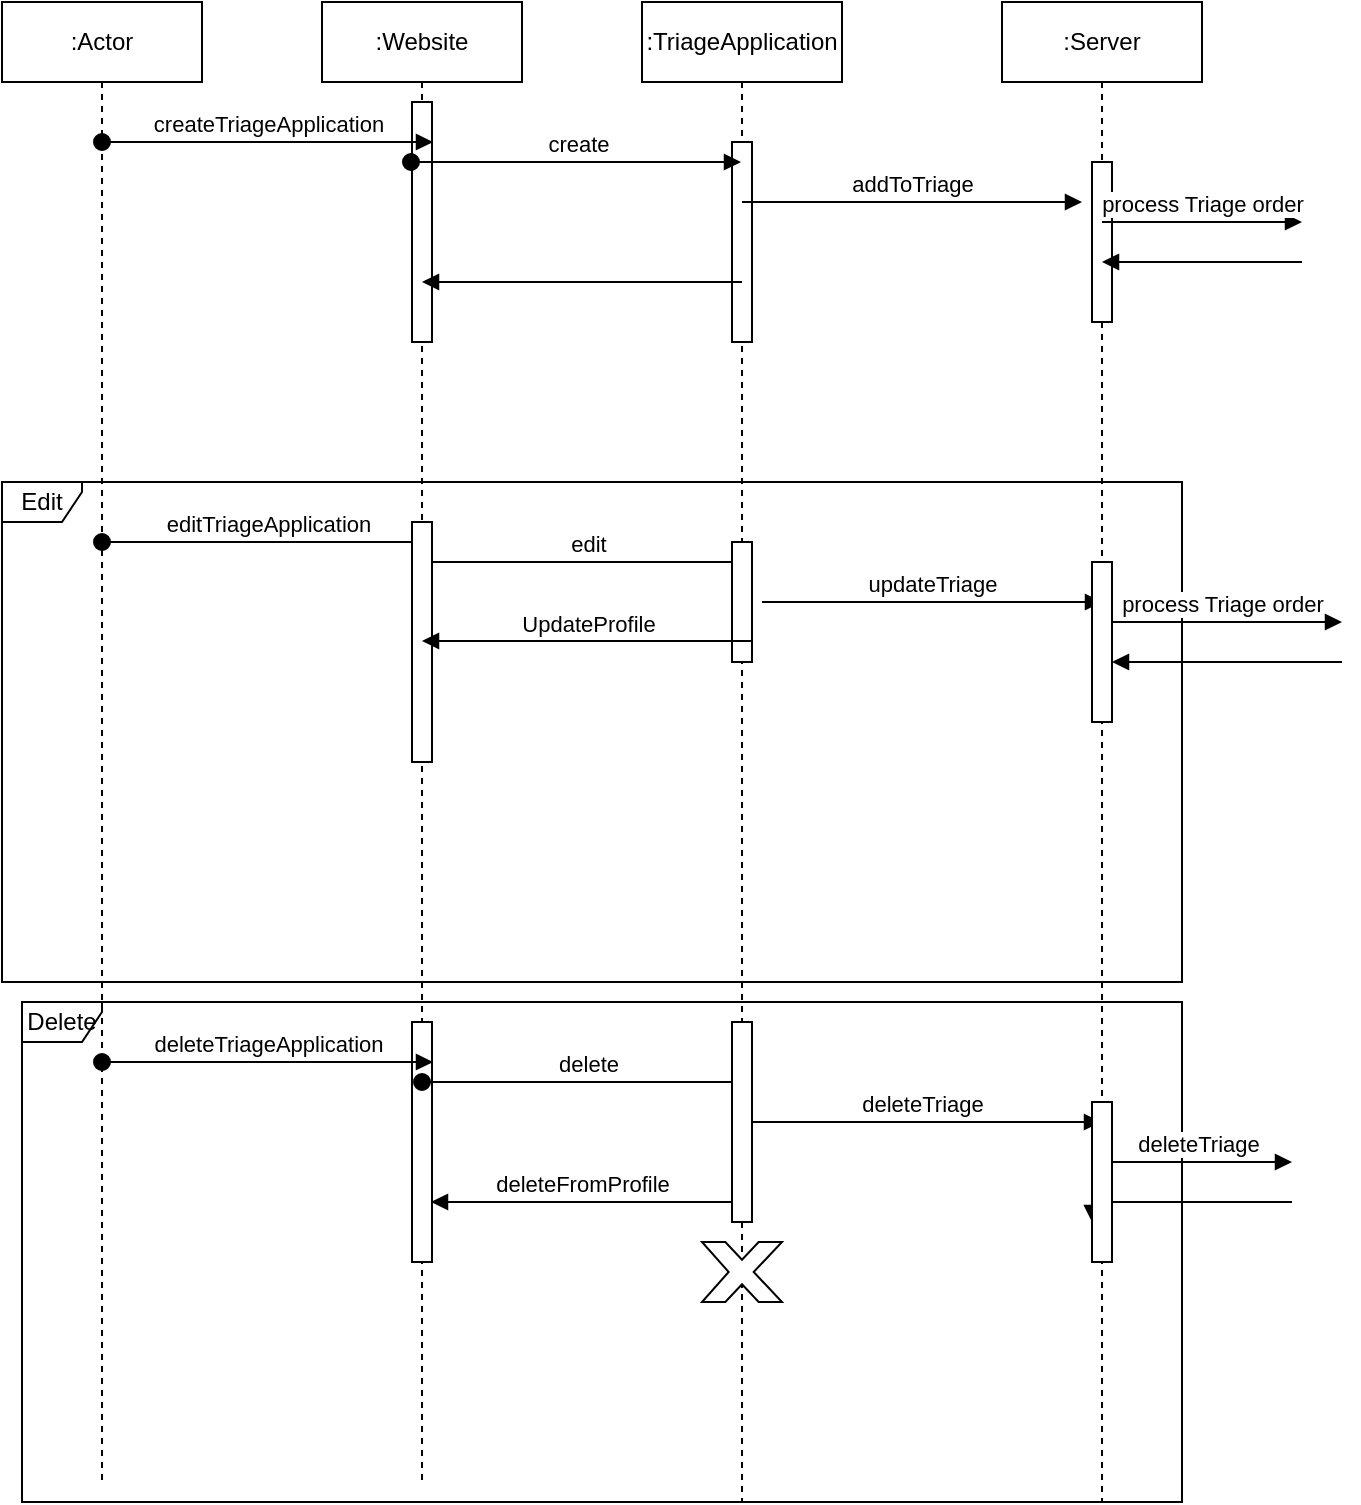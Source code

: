 <mxfile version="24.7.17">
  <diagram name="Page-1" id="pZav6YJoFXIan5fjZP4-">
    <mxGraphModel dx="962" dy="787" grid="0" gridSize="10" guides="1" tooltips="1" connect="1" arrows="1" fold="1" page="0" pageScale="1" pageWidth="850" pageHeight="1100" math="0" shadow="0">
      <root>
        <mxCell id="0" />
        <mxCell id="1" parent="0" />
        <mxCell id="uLcBr75YHyGTsb3_ic_A-1" value="&lt;div&gt;:TriageApplication&lt;/div&gt;" style="shape=umlLifeline;perimeter=lifelinePerimeter;whiteSpace=wrap;html=1;container=0;dropTarget=0;collapsible=0;recursiveResize=0;outlineConnect=0;portConstraint=eastwest;newEdgeStyle={&quot;edgeStyle&quot;:&quot;elbowEdgeStyle&quot;,&quot;elbow&quot;:&quot;vertical&quot;,&quot;curved&quot;:0,&quot;rounded&quot;:0};" vertex="1" parent="1">
          <mxGeometry x="50" y="50" width="100" height="750" as="geometry" />
        </mxCell>
        <mxCell id="uLcBr75YHyGTsb3_ic_A-2" value="" style="html=1;points=[];perimeter=orthogonalPerimeter;outlineConnect=0;targetShapes=umlLifeline;portConstraint=eastwest;newEdgeStyle={&quot;edgeStyle&quot;:&quot;elbowEdgeStyle&quot;,&quot;elbow&quot;:&quot;vertical&quot;,&quot;curved&quot;:0,&quot;rounded&quot;:0};" vertex="1" parent="uLcBr75YHyGTsb3_ic_A-1">
          <mxGeometry x="45" y="70" width="10" height="100" as="geometry" />
        </mxCell>
        <mxCell id="uLcBr75YHyGTsb3_ic_A-3" value=":Server" style="shape=umlLifeline;perimeter=lifelinePerimeter;whiteSpace=wrap;html=1;container=0;dropTarget=0;collapsible=0;recursiveResize=0;outlineConnect=0;portConstraint=eastwest;newEdgeStyle={&quot;edgeStyle&quot;:&quot;elbowEdgeStyle&quot;,&quot;elbow&quot;:&quot;vertical&quot;,&quot;curved&quot;:0,&quot;rounded&quot;:0};" vertex="1" parent="1">
          <mxGeometry x="230" y="50" width="100" height="750" as="geometry" />
        </mxCell>
        <mxCell id="uLcBr75YHyGTsb3_ic_A-4" value="" style="html=1;points=[];perimeter=orthogonalPerimeter;outlineConnect=0;targetShapes=umlLifeline;portConstraint=eastwest;newEdgeStyle={&quot;edgeStyle&quot;:&quot;elbowEdgeStyle&quot;,&quot;elbow&quot;:&quot;vertical&quot;,&quot;curved&quot;:0,&quot;rounded&quot;:0};" vertex="1" parent="uLcBr75YHyGTsb3_ic_A-3">
          <mxGeometry x="45" y="80" width="10" height="80" as="geometry" />
        </mxCell>
        <mxCell id="uLcBr75YHyGTsb3_ic_A-5" value=":Website" style="shape=umlLifeline;perimeter=lifelinePerimeter;whiteSpace=wrap;html=1;container=0;dropTarget=0;collapsible=0;recursiveResize=0;outlineConnect=0;portConstraint=eastwest;newEdgeStyle={&quot;edgeStyle&quot;:&quot;elbowEdgeStyle&quot;,&quot;elbow&quot;:&quot;vertical&quot;,&quot;curved&quot;:0,&quot;rounded&quot;:0};" vertex="1" parent="1">
          <mxGeometry x="-110" y="50" width="100" height="740" as="geometry" />
        </mxCell>
        <mxCell id="uLcBr75YHyGTsb3_ic_A-6" value="" style="html=1;points=[];perimeter=orthogonalPerimeter;outlineConnect=0;targetShapes=umlLifeline;portConstraint=eastwest;newEdgeStyle={&quot;edgeStyle&quot;:&quot;elbowEdgeStyle&quot;,&quot;elbow&quot;:&quot;vertical&quot;,&quot;curved&quot;:0,&quot;rounded&quot;:0};" vertex="1" parent="uLcBr75YHyGTsb3_ic_A-5">
          <mxGeometry x="45" y="50" width="10" height="120" as="geometry" />
        </mxCell>
        <mxCell id="uLcBr75YHyGTsb3_ic_A-7" value="" style="html=1;points=[];perimeter=orthogonalPerimeter;outlineConnect=0;targetShapes=umlLifeline;portConstraint=eastwest;newEdgeStyle={&quot;edgeStyle&quot;:&quot;elbowEdgeStyle&quot;,&quot;elbow&quot;:&quot;vertical&quot;,&quot;curved&quot;:0,&quot;rounded&quot;:0};" vertex="1" parent="uLcBr75YHyGTsb3_ic_A-5">
          <mxGeometry x="45" y="510" width="10" height="120" as="geometry" />
        </mxCell>
        <mxCell id="uLcBr75YHyGTsb3_ic_A-8" value="create" style="html=1;verticalAlign=bottom;startArrow=oval;endArrow=block;startSize=8;edgeStyle=elbowEdgeStyle;elbow=vertical;curved=0;rounded=0;" edge="1" parent="1" target="uLcBr75YHyGTsb3_ic_A-1">
          <mxGeometry x="0.004" relative="1" as="geometry">
            <mxPoint x="-65.5" y="130" as="sourcePoint" />
            <mxPoint x="50" y="130" as="targetPoint" />
            <mxPoint as="offset" />
          </mxGeometry>
        </mxCell>
        <mxCell id="uLcBr75YHyGTsb3_ic_A-9" value="addToTriage" style="html=1;verticalAlign=bottom;endArrow=block;edgeStyle=elbowEdgeStyle;elbow=vertical;curved=0;rounded=0;" edge="1" parent="1">
          <mxGeometry relative="1" as="geometry">
            <mxPoint x="100" y="150" as="sourcePoint" />
            <Array as="points">
              <mxPoint x="185" y="150" />
            </Array>
            <mxPoint x="270" y="150" as="targetPoint" />
          </mxGeometry>
        </mxCell>
        <mxCell id="uLcBr75YHyGTsb3_ic_A-10" value="process Triage order" style="html=1;verticalAlign=bottom;endArrow=block;edgeStyle=elbowEdgeStyle;elbow=vertical;curved=0;rounded=0;" edge="1" parent="1">
          <mxGeometry relative="1" as="geometry">
            <mxPoint x="280" y="160" as="sourcePoint" />
            <Array as="points">
              <mxPoint x="315" y="160" />
              <mxPoint x="365" y="150" />
            </Array>
            <mxPoint x="380" y="160" as="targetPoint" />
          </mxGeometry>
        </mxCell>
        <mxCell id="uLcBr75YHyGTsb3_ic_A-11" value="" style="html=1;verticalAlign=bottom;endArrow=block;edgeStyle=elbowEdgeStyle;elbow=vertical;curved=0;rounded=0;" edge="1" parent="1">
          <mxGeometry relative="1" as="geometry">
            <mxPoint x="380" y="180" as="sourcePoint" />
            <Array as="points">
              <mxPoint x="370" y="180" />
            </Array>
            <mxPoint x="280" y="180" as="targetPoint" />
          </mxGeometry>
        </mxCell>
        <mxCell id="uLcBr75YHyGTsb3_ic_A-12" value="Edit" style="shape=umlFrame;whiteSpace=wrap;html=1;pointerEvents=0;width=40;height=20;movable=1;resizable=1;rotatable=1;deletable=1;editable=1;locked=0;connectable=1;" vertex="1" parent="1">
          <mxGeometry x="-270" y="290" width="590" height="250" as="geometry" />
        </mxCell>
        <mxCell id="uLcBr75YHyGTsb3_ic_A-13" value="edit" style="html=1;verticalAlign=bottom;startArrow=oval;endArrow=block;startSize=8;edgeStyle=elbowEdgeStyle;elbow=vertical;curved=0;rounded=0;" edge="1" parent="1">
          <mxGeometry x="0.004" relative="1" as="geometry">
            <mxPoint x="-60" y="330" as="sourcePoint" />
            <mxPoint x="105.5" y="330" as="targetPoint" />
            <mxPoint as="offset" />
          </mxGeometry>
        </mxCell>
        <mxCell id="uLcBr75YHyGTsb3_ic_A-14" value="updateTriage" style="html=1;verticalAlign=bottom;endArrow=block;edgeStyle=elbowEdgeStyle;elbow=vertical;curved=0;rounded=0;" edge="1" parent="1">
          <mxGeometry relative="1" as="geometry">
            <mxPoint x="110" y="350" as="sourcePoint" />
            <Array as="points">
              <mxPoint x="195" y="350" />
            </Array>
            <mxPoint x="280" y="350" as="targetPoint" />
          </mxGeometry>
        </mxCell>
        <mxCell id="uLcBr75YHyGTsb3_ic_A-15" value="process Triage order" style="html=1;verticalAlign=bottom;endArrow=block;edgeStyle=elbowEdgeStyle;elbow=vertical;curved=0;rounded=0;" edge="1" parent="1">
          <mxGeometry relative="1" as="geometry">
            <mxPoint x="280" y="360" as="sourcePoint" />
            <Array as="points">
              <mxPoint x="315" y="360" />
              <mxPoint x="365" y="350" />
            </Array>
            <mxPoint x="400" y="360" as="targetPoint" />
          </mxGeometry>
        </mxCell>
        <mxCell id="uLcBr75YHyGTsb3_ic_A-16" value="" style="html=1;verticalAlign=bottom;endArrow=block;edgeStyle=elbowEdgeStyle;elbow=vertical;curved=0;rounded=0;" edge="1" parent="1" source="uLcBr75YHyGTsb3_ic_A-31">
          <mxGeometry relative="1" as="geometry">
            <mxPoint x="380" y="380" as="sourcePoint" />
            <Array as="points" />
            <mxPoint x="280" y="380" as="targetPoint" />
          </mxGeometry>
        </mxCell>
        <mxCell id="uLcBr75YHyGTsb3_ic_A-17" value="Delete" style="shape=umlFrame;whiteSpace=wrap;html=1;pointerEvents=0;width=40;height=20;movable=1;resizable=1;rotatable=1;deletable=1;editable=1;locked=0;connectable=1;" vertex="1" parent="1">
          <mxGeometry x="-260" y="550" width="580" height="250" as="geometry" />
        </mxCell>
        <mxCell id="uLcBr75YHyGTsb3_ic_A-18" value="delete" style="html=1;verticalAlign=bottom;startArrow=oval;endArrow=block;startSize=8;edgeStyle=elbowEdgeStyle;elbow=horizontal;curved=0;rounded=0;" edge="1" parent="1">
          <mxGeometry x="0.004" relative="1" as="geometry">
            <mxPoint x="-60" y="590" as="sourcePoint" />
            <mxPoint x="105.5" y="590" as="targetPoint" />
            <mxPoint as="offset" />
          </mxGeometry>
        </mxCell>
        <mxCell id="uLcBr75YHyGTsb3_ic_A-19" value="deleteTriage" style="html=1;verticalAlign=bottom;endArrow=block;edgeStyle=elbowEdgeStyle;elbow=vertical;curved=0;rounded=0;" edge="1" parent="1" target="uLcBr75YHyGTsb3_ic_A-3">
          <mxGeometry relative="1" as="geometry">
            <mxPoint x="100" y="610" as="sourcePoint" />
            <Array as="points">
              <mxPoint x="185" y="610" />
            </Array>
            <mxPoint x="270" y="610" as="targetPoint" />
          </mxGeometry>
        </mxCell>
        <mxCell id="uLcBr75YHyGTsb3_ic_A-20" value="deleteTriage" style="html=1;verticalAlign=bottom;endArrow=block;edgeStyle=elbowEdgeStyle;elbow=vertical;curved=0;rounded=0;" edge="1" parent="1">
          <mxGeometry relative="1" as="geometry">
            <mxPoint x="280" y="630" as="sourcePoint" />
            <Array as="points">
              <mxPoint x="310" y="630" />
              <mxPoint x="360" y="620" />
            </Array>
            <mxPoint x="375" y="630" as="targetPoint" />
          </mxGeometry>
        </mxCell>
        <mxCell id="uLcBr75YHyGTsb3_ic_A-21" value="" style="html=1;verticalAlign=bottom;endArrow=block;edgeStyle=elbowEdgeStyle;elbow=vertical;curved=0;rounded=0;" edge="1" parent="1">
          <mxGeometry relative="1" as="geometry">
            <mxPoint x="375" y="650" as="sourcePoint" />
            <Array as="points">
              <mxPoint x="365" y="650" />
            </Array>
            <mxPoint x="275" y="650" as="targetPoint" />
          </mxGeometry>
        </mxCell>
        <mxCell id="uLcBr75YHyGTsb3_ic_A-22" value=":Actor" style="shape=umlLifeline;perimeter=lifelinePerimeter;whiteSpace=wrap;html=1;container=0;dropTarget=0;collapsible=0;recursiveResize=0;outlineConnect=0;portConstraint=eastwest;newEdgeStyle={&quot;edgeStyle&quot;:&quot;elbowEdgeStyle&quot;,&quot;elbow&quot;:&quot;vertical&quot;,&quot;curved&quot;:0,&quot;rounded&quot;:0};" vertex="1" parent="1">
          <mxGeometry x="-270" y="50" width="100" height="740" as="geometry" />
        </mxCell>
        <mxCell id="uLcBr75YHyGTsb3_ic_A-23" value="createTriageApplication" style="html=1;verticalAlign=bottom;startArrow=oval;endArrow=block;startSize=8;edgeStyle=elbowEdgeStyle;elbow=vertical;curved=0;rounded=0;" edge="1" parent="1">
          <mxGeometry x="0.004" relative="1" as="geometry">
            <mxPoint x="-220" y="120" as="sourcePoint" />
            <mxPoint x="-54.5" y="120" as="targetPoint" />
            <mxPoint as="offset" />
          </mxGeometry>
        </mxCell>
        <mxCell id="uLcBr75YHyGTsb3_ic_A-24" value="editTriageApplication" style="html=1;verticalAlign=bottom;startArrow=oval;endArrow=block;startSize=8;edgeStyle=elbowEdgeStyle;elbow=vertical;curved=0;rounded=0;" edge="1" parent="1">
          <mxGeometry x="0.004" relative="1" as="geometry">
            <mxPoint x="-220" y="320" as="sourcePoint" />
            <mxPoint x="-54.5" y="320" as="targetPoint" />
            <mxPoint as="offset" />
          </mxGeometry>
        </mxCell>
        <mxCell id="uLcBr75YHyGTsb3_ic_A-25" value="deleteTriageApplication" style="html=1;verticalAlign=bottom;startArrow=oval;endArrow=block;startSize=8;edgeStyle=elbowEdgeStyle;elbow=vertical;curved=0;rounded=0;" edge="1" parent="1">
          <mxGeometry x="0.004" relative="1" as="geometry">
            <mxPoint x="-220" y="580" as="sourcePoint" />
            <mxPoint x="-54.5" y="580" as="targetPoint" />
            <mxPoint as="offset" />
          </mxGeometry>
        </mxCell>
        <mxCell id="uLcBr75YHyGTsb3_ic_A-26" value="" style="verticalLabelPosition=bottom;verticalAlign=top;html=1;shape=mxgraph.basic.x" vertex="1" parent="1">
          <mxGeometry x="80" y="670" width="40" height="30" as="geometry" />
        </mxCell>
        <mxCell id="uLcBr75YHyGTsb3_ic_A-27" value="" style="html=1;points=[];perimeter=orthogonalPerimeter;outlineConnect=0;targetShapes=umlLifeline;portConstraint=eastwest;newEdgeStyle={&quot;edgeStyle&quot;:&quot;elbowEdgeStyle&quot;,&quot;elbow&quot;:&quot;vertical&quot;,&quot;curved&quot;:0,&quot;rounded&quot;:0};" vertex="1" parent="1">
          <mxGeometry x="-65" y="310" width="10" height="120" as="geometry" />
        </mxCell>
        <mxCell id="uLcBr75YHyGTsb3_ic_A-28" value="" style="html=1;points=[];perimeter=orthogonalPerimeter;outlineConnect=0;targetShapes=umlLifeline;portConstraint=eastwest;newEdgeStyle={&quot;edgeStyle&quot;:&quot;elbowEdgeStyle&quot;,&quot;elbow&quot;:&quot;vertical&quot;,&quot;curved&quot;:0,&quot;rounded&quot;:0};" vertex="1" parent="1">
          <mxGeometry x="95" y="320" width="10" height="60" as="geometry" />
        </mxCell>
        <mxCell id="uLcBr75YHyGTsb3_ic_A-29" value="" style="html=1;points=[];perimeter=orthogonalPerimeter;outlineConnect=0;targetShapes=umlLifeline;portConstraint=eastwest;newEdgeStyle={&quot;edgeStyle&quot;:&quot;elbowEdgeStyle&quot;,&quot;elbow&quot;:&quot;vertical&quot;,&quot;curved&quot;:0,&quot;rounded&quot;:0};" vertex="1" parent="1">
          <mxGeometry x="95" y="560" width="10" height="100" as="geometry" />
        </mxCell>
        <mxCell id="uLcBr75YHyGTsb3_ic_A-30" value="" style="html=1;verticalAlign=bottom;endArrow=block;edgeStyle=elbowEdgeStyle;elbow=vertical;curved=0;rounded=0;" edge="1" parent="1" target="uLcBr75YHyGTsb3_ic_A-31">
          <mxGeometry relative="1" as="geometry">
            <mxPoint x="400" y="380" as="sourcePoint" />
            <Array as="points">
              <mxPoint x="370" y="380" />
            </Array>
            <mxPoint x="280" y="380" as="targetPoint" />
          </mxGeometry>
        </mxCell>
        <mxCell id="uLcBr75YHyGTsb3_ic_A-31" value="" style="html=1;points=[];perimeter=orthogonalPerimeter;outlineConnect=0;targetShapes=umlLifeline;portConstraint=eastwest;newEdgeStyle={&quot;edgeStyle&quot;:&quot;elbowEdgeStyle&quot;,&quot;elbow&quot;:&quot;vertical&quot;,&quot;curved&quot;:0,&quot;rounded&quot;:0};" vertex="1" parent="1">
          <mxGeometry x="275" y="330" width="10" height="80" as="geometry" />
        </mxCell>
        <mxCell id="uLcBr75YHyGTsb3_ic_A-32" value="" style="html=1;verticalAlign=bottom;endArrow=block;edgeStyle=elbowEdgeStyle;elbow=vertical;curved=0;rounded=0;" edge="1" parent="1">
          <mxGeometry relative="1" as="geometry">
            <mxPoint x="275" y="630" as="sourcePoint" />
            <Array as="points" />
            <mxPoint x="275" y="660" as="targetPoint" />
          </mxGeometry>
        </mxCell>
        <mxCell id="uLcBr75YHyGTsb3_ic_A-33" value="" style="html=1;points=[];perimeter=orthogonalPerimeter;outlineConnect=0;targetShapes=umlLifeline;portConstraint=eastwest;newEdgeStyle={&quot;edgeStyle&quot;:&quot;elbowEdgeStyle&quot;,&quot;elbow&quot;:&quot;vertical&quot;,&quot;curved&quot;:0,&quot;rounded&quot;:0};" vertex="1" parent="1">
          <mxGeometry x="275" y="600" width="10" height="80" as="geometry" />
        </mxCell>
        <mxCell id="uLcBr75YHyGTsb3_ic_A-34" value="UpdateProfile" style="html=1;verticalAlign=bottom;endArrow=block;edgeStyle=elbowEdgeStyle;elbow=vertical;curved=0;rounded=0;" edge="1" parent="1" target="uLcBr75YHyGTsb3_ic_A-5">
          <mxGeometry relative="1" as="geometry">
            <mxPoint x="105" y="369.5" as="sourcePoint" />
            <Array as="points" />
            <mxPoint x="-25.5" y="369.5" as="targetPoint" />
          </mxGeometry>
        </mxCell>
        <mxCell id="uLcBr75YHyGTsb3_ic_A-35" value="deleteFromProfile" style="html=1;verticalAlign=bottom;endArrow=block;edgeStyle=elbowEdgeStyle;elbow=vertical;curved=0;rounded=0;" edge="1" parent="1">
          <mxGeometry relative="1" as="geometry">
            <mxPoint x="95" y="650" as="sourcePoint" />
            <Array as="points" />
            <mxPoint x="-55.5" y="650" as="targetPoint" />
          </mxGeometry>
        </mxCell>
        <mxCell id="uLcBr75YHyGTsb3_ic_A-36" value="" style="html=1;verticalAlign=bottom;endArrow=block;edgeStyle=elbowEdgeStyle;elbow=vertical;curved=0;rounded=0;" edge="1" parent="1">
          <mxGeometry relative="1" as="geometry">
            <mxPoint x="100" y="190" as="sourcePoint" />
            <Array as="points">
              <mxPoint x="30" y="190" />
            </Array>
            <mxPoint x="-60" y="190" as="targetPoint" />
          </mxGeometry>
        </mxCell>
      </root>
    </mxGraphModel>
  </diagram>
</mxfile>
